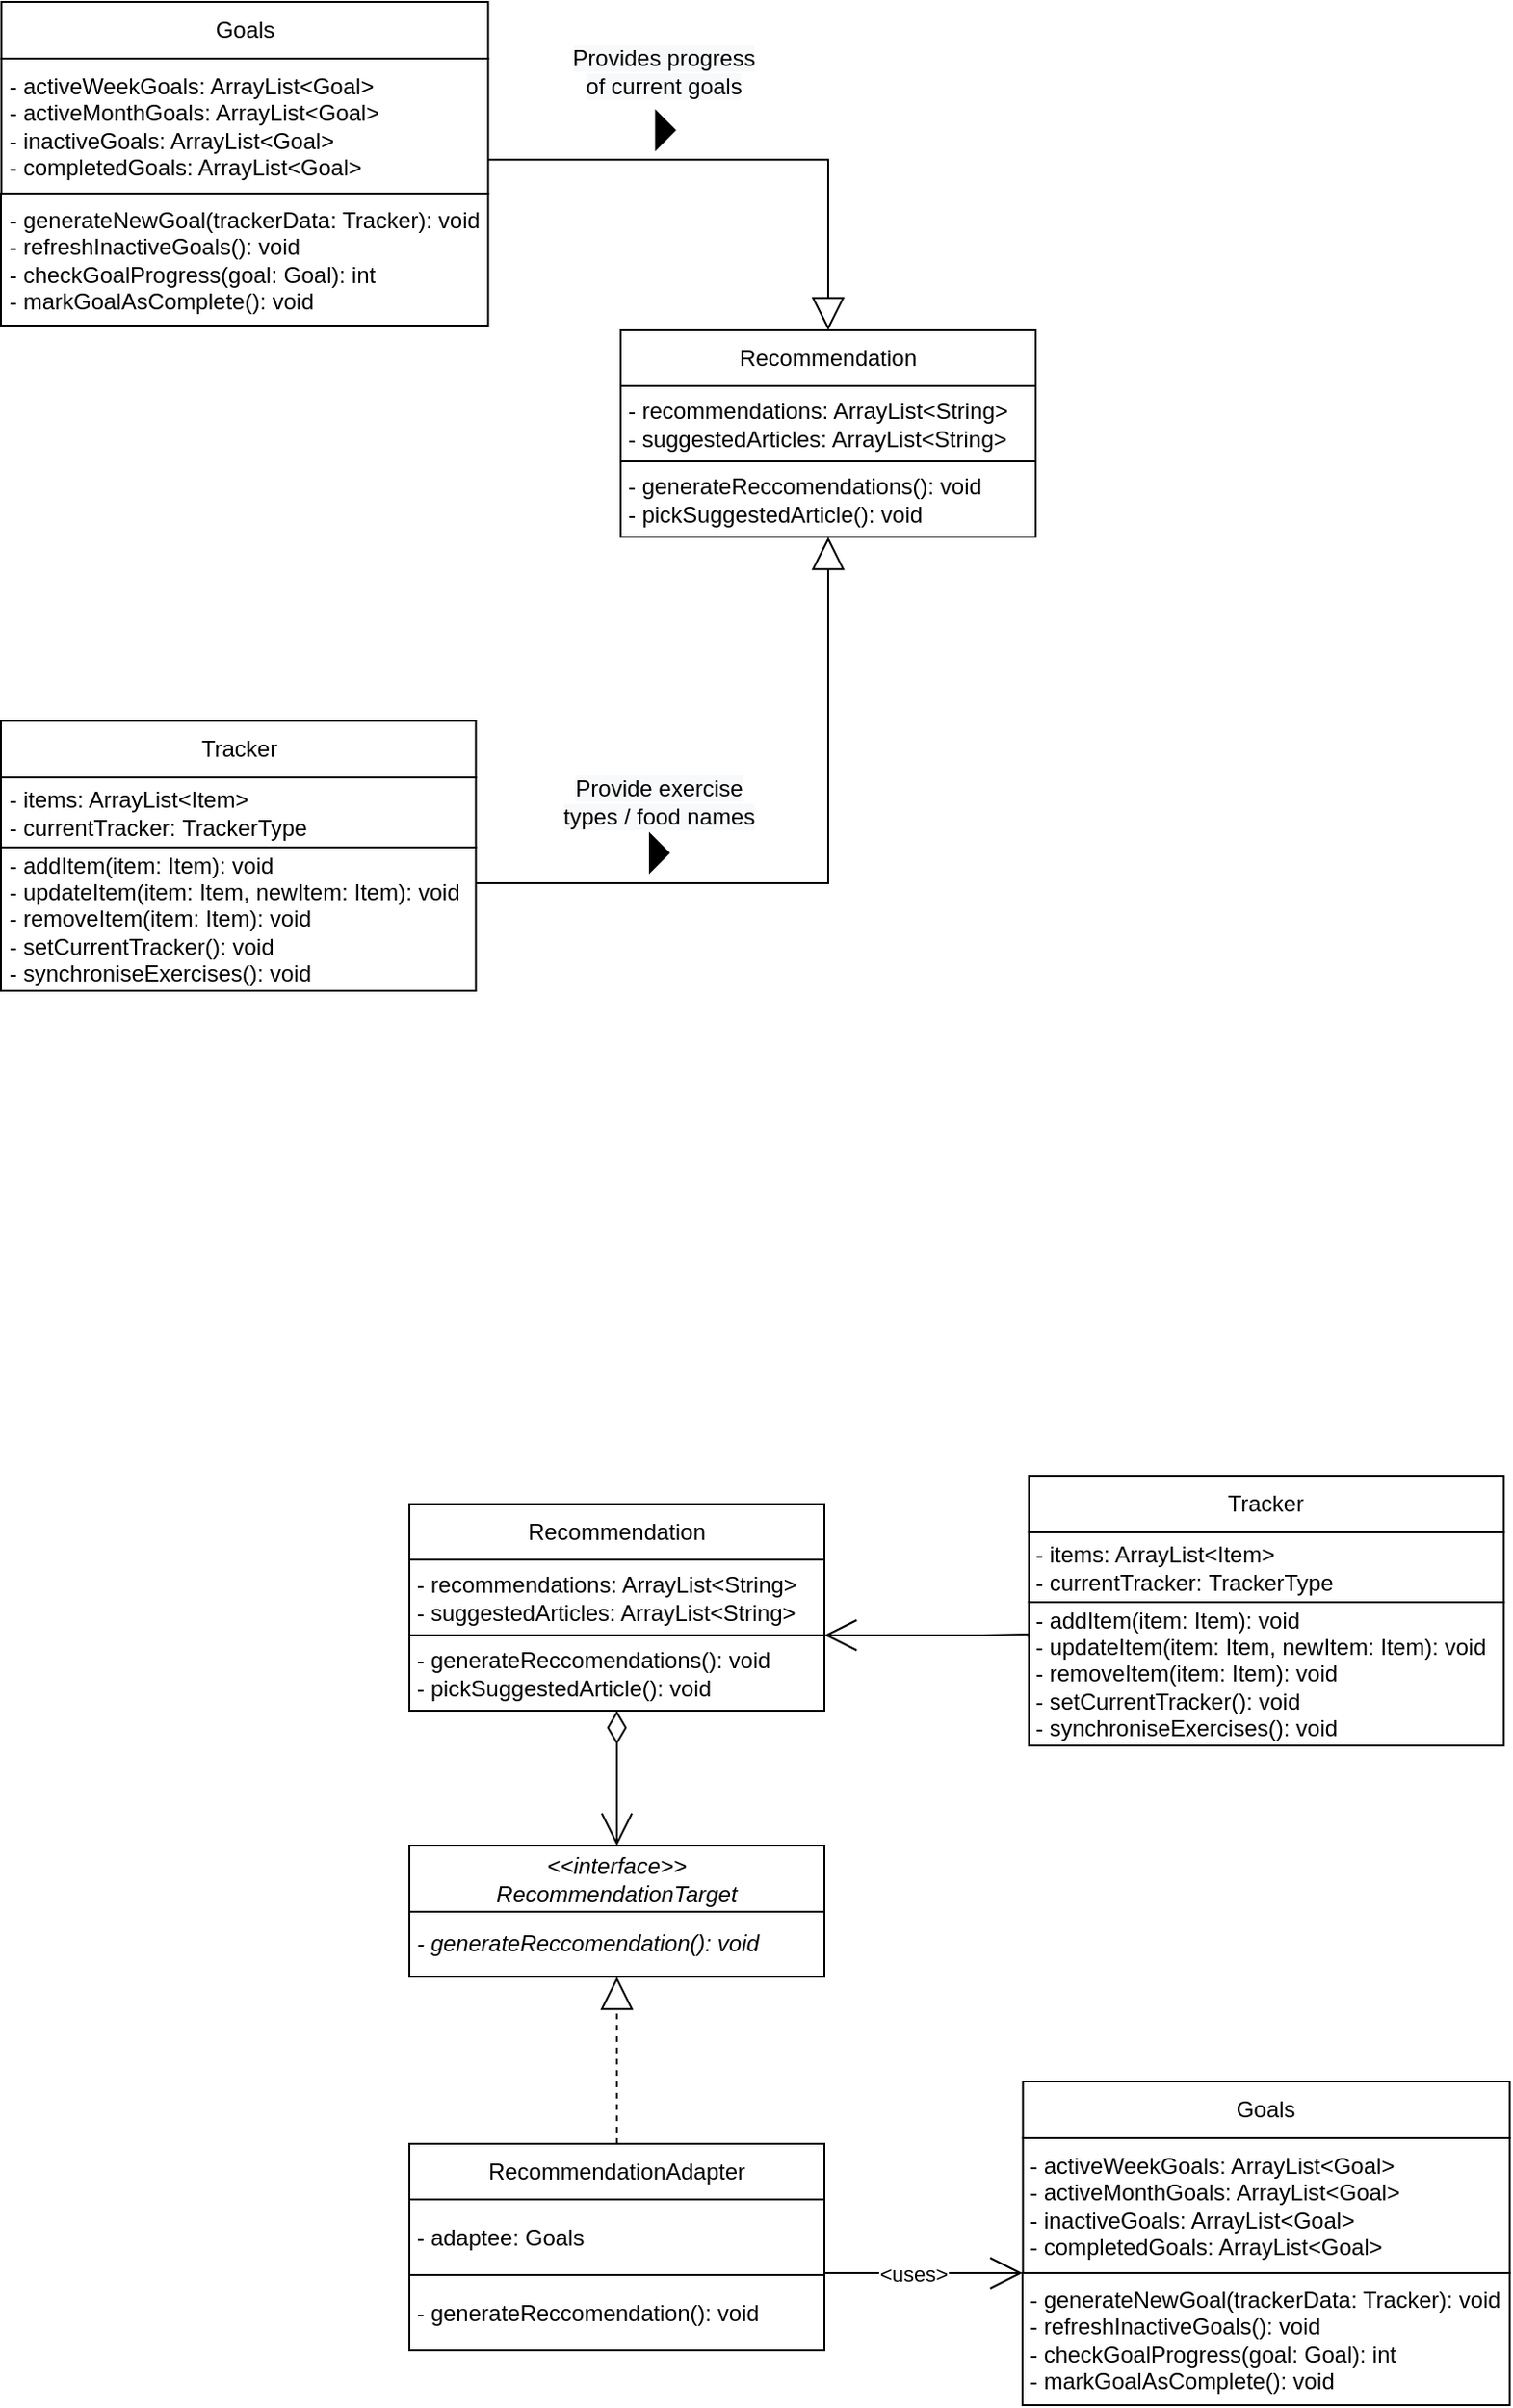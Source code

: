 <mxfile version="20.8.13" type="github">
  <diagram name="Page-1" id="uTwbPTfAmrfhqU-y623a">
    <mxGraphModel dx="1434" dy="2356" grid="0" gridSize="10" guides="1" tooltips="1" connect="1" arrows="1" fold="1" page="0" pageScale="1" pageWidth="827" pageHeight="1169" math="0" shadow="0">
      <root>
        <mxCell id="0" />
        <mxCell id="1" parent="0" />
        <mxCell id="RunO3F0_F8zgoCKm4RE9-4" value="Tracker" style="rounded=0;whiteSpace=wrap;html=1;" vertex="1" parent="1">
          <mxGeometry x="101.5" y="-913" width="251.75" height="30" as="geometry" />
        </mxCell>
        <mxCell id="RunO3F0_F8zgoCKm4RE9-7" value="Recommendation" style="rounded=0;whiteSpace=wrap;html=1;" vertex="1" parent="1">
          <mxGeometry x="430" y="-1120" width="220" height="30" as="geometry" />
        </mxCell>
        <mxCell id="RunO3F0_F8zgoCKm4RE9-9" value="Goals" style="rounded=0;whiteSpace=wrap;html=1;" vertex="1" parent="1">
          <mxGeometry x="101.75" y="-1294" width="258" height="30" as="geometry" />
        </mxCell>
        <mxCell id="RunO3F0_F8zgoCKm4RE9-13" value="" style="triangle;whiteSpace=wrap;html=1;fontSize=12;fillColor=#000000;flipV=1;flipH=0;" vertex="1" parent="1">
          <mxGeometry x="445.5" y="-853" width="10" height="20" as="geometry" />
        </mxCell>
        <mxCell id="RunO3F0_F8zgoCKm4RE9-14" value="" style="triangle;whiteSpace=wrap;html=1;fontSize=12;fillColor=#000000;" vertex="1" parent="1">
          <mxGeometry x="448.75" y="-1236" width="10" height="20" as="geometry" />
        </mxCell>
        <mxCell id="RunO3F0_F8zgoCKm4RE9-15" value="&lt;span style=&quot;background-color: rgb(248, 249, 250);&quot;&gt;Provides progress of current goals&lt;/span&gt;" style="text;html=1;strokeColor=none;fillColor=none;align=center;verticalAlign=middle;whiteSpace=wrap;rounded=0;fontSize=12;" vertex="1" parent="1">
          <mxGeometry x="402.25" y="-1272" width="101.5" height="30" as="geometry" />
        </mxCell>
        <mxCell id="RunO3F0_F8zgoCKm4RE9-16" value="&lt;span style=&quot;background-color: rgb(248, 249, 250);&quot;&gt;Provide exercise types / food names&lt;/span&gt;" style="text;html=1;strokeColor=none;fillColor=none;align=center;verticalAlign=middle;whiteSpace=wrap;rounded=0;fontSize=12;" vertex="1" parent="1">
          <mxGeometry x="394" y="-885" width="113" height="30" as="geometry" />
        </mxCell>
        <mxCell id="RunO3F0_F8zgoCKm4RE9-17" value="- items: ArrayList&amp;lt;Item&amp;gt;&lt;br&gt;- currentTracker:&amp;nbsp;&lt;span style=&quot;text-align: center;&quot;&gt;TrackerType&lt;/span&gt;" style="rounded=0;whiteSpace=wrap;html=1;align=left;spacingLeft=2;" vertex="1" parent="1">
          <mxGeometry x="101.5" y="-883" width="251.75" height="37" as="geometry" />
        </mxCell>
        <mxCell id="RunO3F0_F8zgoCKm4RE9-77" style="edgeStyle=orthogonalEdgeStyle;rounded=0;orthogonalLoop=1;jettySize=auto;html=1;exitX=1;exitY=0.25;exitDx=0;exitDy=0;entryX=0.5;entryY=1;entryDx=0;entryDy=0;startArrow=none;startFill=0;endArrow=block;endFill=0;startSize=15;endSize=15;" edge="1" parent="1" source="RunO3F0_F8zgoCKm4RE9-18" target="RunO3F0_F8zgoCKm4RE9-20">
          <mxGeometry relative="1" as="geometry" />
        </mxCell>
        <mxCell id="RunO3F0_F8zgoCKm4RE9-18" value="- addItem(item: Item): void&lt;br&gt;- updateItem(item: Item, newItem: Item): void&lt;br&gt;- removeItem(item: Item): void&lt;br&gt;- setCurrentTracker(): void&lt;br&gt;- synchroniseExercises(): void" style="rounded=0;whiteSpace=wrap;html=1;align=left;spacingLeft=2;" vertex="1" parent="1">
          <mxGeometry x="101.5" y="-846" width="251.75" height="76" as="geometry" />
        </mxCell>
        <mxCell id="RunO3F0_F8zgoCKm4RE9-19" value="- recommendations: ArrayList&amp;lt;String&amp;gt;&lt;br&gt;- suggestedArticles: ArrayList&amp;lt;String&amp;gt;" style="rounded=0;whiteSpace=wrap;html=1;align=left;spacingLeft=2;" vertex="1" parent="1">
          <mxGeometry x="430" y="-1090.5" width="220" height="40" as="geometry" />
        </mxCell>
        <mxCell id="RunO3F0_F8zgoCKm4RE9-20" value="- generateReccomendations(): void&lt;br&gt;- pickSuggestedArticle(): void" style="rounded=0;whiteSpace=wrap;html=1;align=left;spacingLeft=2;" vertex="1" parent="1">
          <mxGeometry x="430" y="-1050.5" width="220" height="40" as="geometry" />
        </mxCell>
        <mxCell id="RunO3F0_F8zgoCKm4RE9-78" style="edgeStyle=orthogonalEdgeStyle;rounded=0;orthogonalLoop=1;jettySize=auto;html=1;exitX=1;exitY=0.75;exitDx=0;exitDy=0;entryX=0.5;entryY=0;entryDx=0;entryDy=0;startArrow=none;startFill=0;endArrow=block;endFill=0;startSize=15;endSize=15;" edge="1" parent="1" source="RunO3F0_F8zgoCKm4RE9-23" target="RunO3F0_F8zgoCKm4RE9-7">
          <mxGeometry relative="1" as="geometry" />
        </mxCell>
        <mxCell id="RunO3F0_F8zgoCKm4RE9-23" value="- activeWeekGoals: ArrayList&amp;lt;Goal&amp;gt;&lt;br&gt;- activeMonthGoals: ArrayList&amp;lt;Goal&amp;gt;&lt;br&gt;- inactiveGoals: ArrayList&amp;lt;Goal&amp;gt;&lt;br&gt;- completedGoals: ArrayList&amp;lt;Goal&amp;gt;" style="rounded=0;whiteSpace=wrap;html=1;align=left;spacingLeft=2;" vertex="1" parent="1">
          <mxGeometry x="101.75" y="-1264" width="258" height="71.5" as="geometry" />
        </mxCell>
        <mxCell id="RunO3F0_F8zgoCKm4RE9-24" value="- generateNewGoal(trackerData: Tracker): void&lt;br&gt;- refreshInactiveGoals(): void&lt;br&gt;- checkGoalProgress(goal: Goal): int&lt;br&gt;- markGoalAsComplete(): void" style="rounded=0;whiteSpace=wrap;html=1;align=left;spacingLeft=2;" vertex="1" parent="1">
          <mxGeometry x="101.5" y="-1192.5" width="258.25" height="70" as="geometry" />
        </mxCell>
        <mxCell id="RunO3F0_F8zgoCKm4RE9-64" style="edgeStyle=orthogonalEdgeStyle;rounded=0;orthogonalLoop=1;jettySize=auto;html=1;exitX=0.5;exitY=0;exitDx=0;exitDy=0;entryX=0.5;entryY=1;entryDx=0;entryDy=0;startArrow=none;startFill=0;endArrow=block;endFill=0;startSize=15;endSize=15;dashed=1;" edge="1" parent="1" source="RunO3F0_F8zgoCKm4RE9-33" target="RunO3F0_F8zgoCKm4RE9-53">
          <mxGeometry relative="1" as="geometry" />
        </mxCell>
        <mxCell id="RunO3F0_F8zgoCKm4RE9-33" value="RecommendationAdapter" style="rounded=0;whiteSpace=wrap;html=1;" vertex="1" parent="1">
          <mxGeometry x="318" y="-159" width="220" height="30" as="geometry" />
        </mxCell>
        <mxCell id="RunO3F0_F8zgoCKm4RE9-34" value="Goals" style="rounded=0;whiteSpace=wrap;html=1;" vertex="1" parent="1">
          <mxGeometry x="643.25" y="-192" width="258" height="30" as="geometry" />
        </mxCell>
        <mxCell id="RunO3F0_F8zgoCKm4RE9-41" value="- adaptee: Goals" style="rounded=0;whiteSpace=wrap;html=1;align=left;spacingLeft=2;" vertex="1" parent="1">
          <mxGeometry x="318" y="-129.5" width="220" height="40" as="geometry" />
        </mxCell>
        <mxCell id="RunO3F0_F8zgoCKm4RE9-43" value="- generateReccomendation(): void" style="rounded=0;whiteSpace=wrap;html=1;align=left;spacingLeft=2;" vertex="1" parent="1">
          <mxGeometry x="318" y="-89.5" width="220" height="40" as="geometry" />
        </mxCell>
        <mxCell id="RunO3F0_F8zgoCKm4RE9-44" style="edgeStyle=orthogonalEdgeStyle;rounded=0;orthogonalLoop=1;jettySize=auto;html=1;entryX=1;entryY=0;entryDx=0;entryDy=0;endArrow=none;endFill=0;startSize=15;endSize=15;startArrow=open;startFill=0;exitX=0;exitY=0;exitDx=0;exitDy=0;" edge="1" parent="1" target="RunO3F0_F8zgoCKm4RE9-43" source="RunO3F0_F8zgoCKm4RE9-46">
          <mxGeometry relative="1" as="geometry">
            <mxPoint x="700" y="-91" as="sourcePoint" />
            <Array as="points">
              <mxPoint x="538" y="-90" />
            </Array>
          </mxGeometry>
        </mxCell>
        <mxCell id="RunO3F0_F8zgoCKm4RE9-65" value="&amp;lt;uses&amp;gt;" style="edgeLabel;html=1;align=center;verticalAlign=middle;resizable=0;points=[];" vertex="1" connectable="0" parent="RunO3F0_F8zgoCKm4RE9-44">
          <mxGeometry x="-0.324" y="-1" relative="1" as="geometry">
            <mxPoint x="-22" y="1" as="offset" />
          </mxGeometry>
        </mxCell>
        <mxCell id="RunO3F0_F8zgoCKm4RE9-45" value="- activeWeekGoals: ArrayList&amp;lt;Goal&amp;gt;&lt;br&gt;- activeMonthGoals: ArrayList&amp;lt;Goal&amp;gt;&lt;br&gt;- inactiveGoals: ArrayList&amp;lt;Goal&amp;gt;&lt;br&gt;- completedGoals: ArrayList&amp;lt;Goal&amp;gt;" style="rounded=0;whiteSpace=wrap;html=1;align=left;spacingLeft=2;" vertex="1" parent="1">
          <mxGeometry x="643.25" y="-162" width="258" height="71.5" as="geometry" />
        </mxCell>
        <mxCell id="RunO3F0_F8zgoCKm4RE9-46" value="- generateNewGoal(trackerData: Tracker): void&lt;br&gt;- refreshInactiveGoals(): void&lt;br&gt;- checkGoalProgress(goal: Goal): int&lt;br&gt;- markGoalAsComplete(): void" style="rounded=0;whiteSpace=wrap;html=1;align=left;spacingLeft=2;" vertex="1" parent="1">
          <mxGeometry x="643" y="-90.5" width="258.25" height="70" as="geometry" />
        </mxCell>
        <mxCell id="RunO3F0_F8zgoCKm4RE9-54" style="edgeStyle=orthogonalEdgeStyle;rounded=0;orthogonalLoop=1;jettySize=auto;html=1;exitX=0.5;exitY=1;exitDx=0;exitDy=0;entryX=0.5;entryY=0;entryDx=0;entryDy=0;startArrow=diamondThin;startFill=0;endArrow=open;endFill=0;startSize=15;endSize=15;" edge="1" parent="1" source="RunO3F0_F8zgoCKm4RE9-74" target="RunO3F0_F8zgoCKm4RE9-51">
          <mxGeometry relative="1" as="geometry">
            <mxPoint x="428" y="-385.5" as="sourcePoint" />
          </mxGeometry>
        </mxCell>
        <mxCell id="RunO3F0_F8zgoCKm4RE9-51" value="&lt;i&gt;&amp;lt;&amp;lt;interface&amp;gt;&amp;gt;&lt;br&gt;RecommendationTarget&lt;/i&gt;" style="rounded=0;whiteSpace=wrap;html=1;" vertex="1" parent="1">
          <mxGeometry x="318" y="-317" width="220" height="35" as="geometry" />
        </mxCell>
        <mxCell id="RunO3F0_F8zgoCKm4RE9-53" value="&lt;i&gt;- generateReccomendation(): void&lt;/i&gt;" style="rounded=0;whiteSpace=wrap;html=1;align=left;spacingLeft=2;" vertex="1" parent="1">
          <mxGeometry x="318" y="-282" width="220" height="34.5" as="geometry" />
        </mxCell>
        <mxCell id="RunO3F0_F8zgoCKm4RE9-66" value="Tracker" style="rounded=0;whiteSpace=wrap;html=1;" vertex="1" parent="1">
          <mxGeometry x="646.38" y="-513" width="251.75" height="30" as="geometry" />
        </mxCell>
        <mxCell id="RunO3F0_F8zgoCKm4RE9-67" value="Recommendation" style="rounded=0;whiteSpace=wrap;html=1;" vertex="1" parent="1">
          <mxGeometry x="318" y="-498" width="220" height="30" as="geometry" />
        </mxCell>
        <mxCell id="RunO3F0_F8zgoCKm4RE9-70" value="- items: ArrayList&amp;lt;Item&amp;gt;&lt;br&gt;- currentTracker:&amp;nbsp;&lt;span style=&quot;text-align: center;&quot;&gt;TrackerType&lt;/span&gt;" style="rounded=0;whiteSpace=wrap;html=1;align=left;spacingLeft=2;" vertex="1" parent="1">
          <mxGeometry x="646.38" y="-483" width="251.75" height="37" as="geometry" />
        </mxCell>
        <mxCell id="RunO3F0_F8zgoCKm4RE9-71" value="- addItem(item: Item): void&lt;br&gt;- updateItem(item: Item, newItem: Item): void&lt;br&gt;- removeItem(item: Item): void&lt;br&gt;- setCurrentTracker(): void&lt;br&gt;- synchroniseExercises(): void" style="rounded=0;whiteSpace=wrap;html=1;align=left;spacingLeft=2;" vertex="1" parent="1">
          <mxGeometry x="646.38" y="-446" width="251.75" height="76" as="geometry" />
        </mxCell>
        <mxCell id="RunO3F0_F8zgoCKm4RE9-72" value="- recommendations: ArrayList&amp;lt;String&amp;gt;&lt;br&gt;- suggestedArticles: ArrayList&amp;lt;String&amp;gt;" style="rounded=0;whiteSpace=wrap;html=1;align=left;spacingLeft=2;" vertex="1" parent="1">
          <mxGeometry x="318" y="-468.5" width="220" height="40" as="geometry" />
        </mxCell>
        <mxCell id="RunO3F0_F8zgoCKm4RE9-73" style="edgeStyle=orthogonalEdgeStyle;rounded=0;orthogonalLoop=1;jettySize=auto;html=1;exitX=1;exitY=0;exitDx=0;exitDy=0;entryX=0;entryY=0.25;entryDx=0;entryDy=0;startArrow=open;startFill=0;endArrow=none;endFill=0;endSize=15;startSize=15;" edge="1" parent="1" source="RunO3F0_F8zgoCKm4RE9-74" target="RunO3F0_F8zgoCKm4RE9-71">
          <mxGeometry relative="1" as="geometry">
            <Array as="points">
              <mxPoint x="622" y="-428" />
              <mxPoint x="706" y="-429" />
            </Array>
          </mxGeometry>
        </mxCell>
        <mxCell id="RunO3F0_F8zgoCKm4RE9-74" value="- generateReccomendations(): void&lt;br&gt;- pickSuggestedArticle(): void" style="rounded=0;whiteSpace=wrap;html=1;align=left;spacingLeft=2;" vertex="1" parent="1">
          <mxGeometry x="318" y="-428.5" width="220" height="40" as="geometry" />
        </mxCell>
      </root>
    </mxGraphModel>
  </diagram>
</mxfile>
